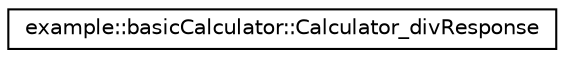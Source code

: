 digraph G
{
  edge [fontname="Helvetica",fontsize="10",labelfontname="Helvetica",labelfontsize="10"];
  node [fontname="Helvetica",fontsize="10",shape=record];
  rankdir="LR";
  Node1 [label="example::basicCalculator::Calculator_divResponse",height=0.2,width=0.4,color="black", fillcolor="white", style="filled",URL="$classexample_1_1basic_calculator_1_1_calculator__div_response.html"];
}
